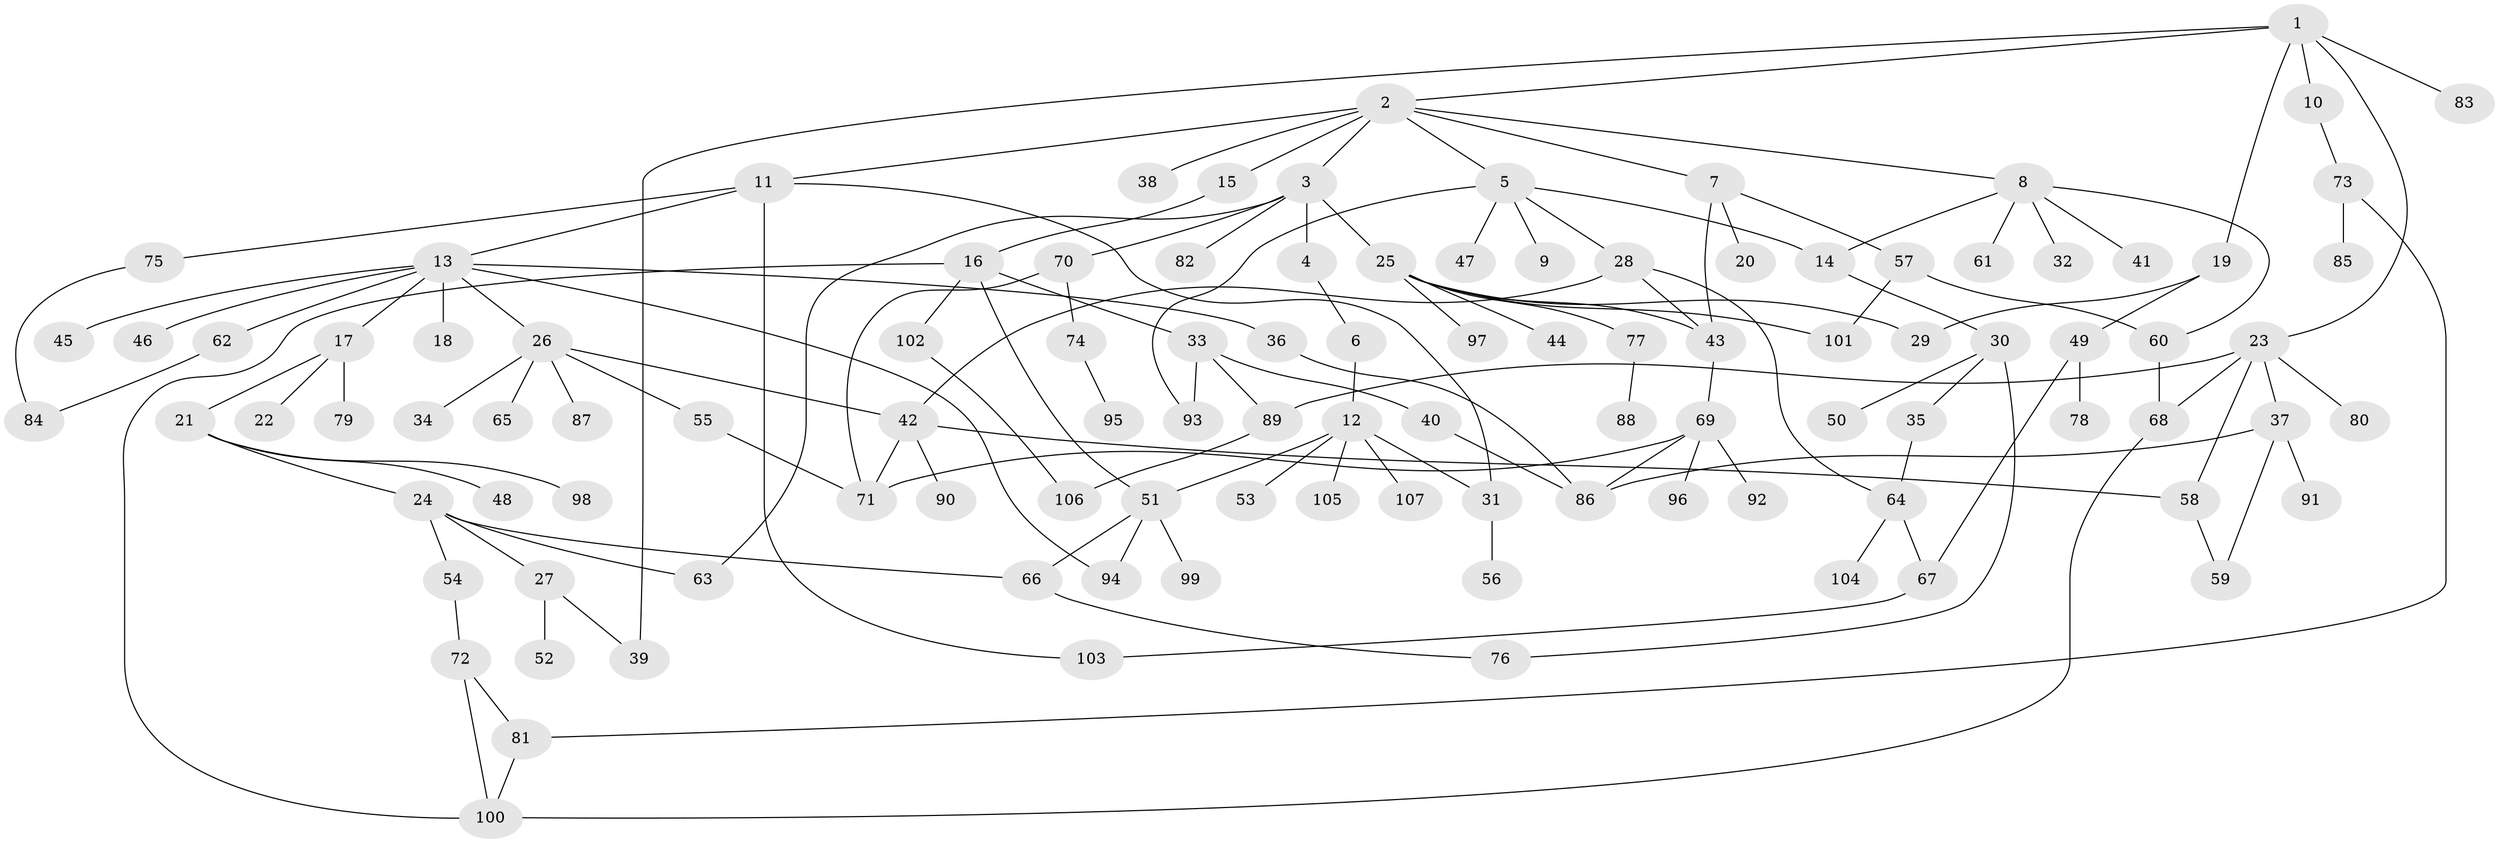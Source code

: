 // Generated by graph-tools (version 1.1) at 2025/49/03/09/25 03:49:19]
// undirected, 107 vertices, 140 edges
graph export_dot {
graph [start="1"]
  node [color=gray90,style=filled];
  1;
  2;
  3;
  4;
  5;
  6;
  7;
  8;
  9;
  10;
  11;
  12;
  13;
  14;
  15;
  16;
  17;
  18;
  19;
  20;
  21;
  22;
  23;
  24;
  25;
  26;
  27;
  28;
  29;
  30;
  31;
  32;
  33;
  34;
  35;
  36;
  37;
  38;
  39;
  40;
  41;
  42;
  43;
  44;
  45;
  46;
  47;
  48;
  49;
  50;
  51;
  52;
  53;
  54;
  55;
  56;
  57;
  58;
  59;
  60;
  61;
  62;
  63;
  64;
  65;
  66;
  67;
  68;
  69;
  70;
  71;
  72;
  73;
  74;
  75;
  76;
  77;
  78;
  79;
  80;
  81;
  82;
  83;
  84;
  85;
  86;
  87;
  88;
  89;
  90;
  91;
  92;
  93;
  94;
  95;
  96;
  97;
  98;
  99;
  100;
  101;
  102;
  103;
  104;
  105;
  106;
  107;
  1 -- 2;
  1 -- 10;
  1 -- 19;
  1 -- 23;
  1 -- 39;
  1 -- 83;
  2 -- 3;
  2 -- 5;
  2 -- 7;
  2 -- 8;
  2 -- 11;
  2 -- 15;
  2 -- 38;
  3 -- 4;
  3 -- 25;
  3 -- 70;
  3 -- 82;
  3 -- 63;
  4 -- 6;
  5 -- 9;
  5 -- 14;
  5 -- 28;
  5 -- 47;
  5 -- 93;
  6 -- 12;
  7 -- 20;
  7 -- 57;
  7 -- 43;
  8 -- 32;
  8 -- 41;
  8 -- 61;
  8 -- 14;
  8 -- 60;
  10 -- 73;
  11 -- 13;
  11 -- 75;
  11 -- 31;
  11 -- 103;
  12 -- 31;
  12 -- 51;
  12 -- 53;
  12 -- 105;
  12 -- 107;
  13 -- 17;
  13 -- 18;
  13 -- 26;
  13 -- 36;
  13 -- 45;
  13 -- 46;
  13 -- 62;
  13 -- 94;
  14 -- 30;
  15 -- 16;
  16 -- 33;
  16 -- 102;
  16 -- 51;
  16 -- 100;
  17 -- 21;
  17 -- 22;
  17 -- 79;
  19 -- 29;
  19 -- 49;
  21 -- 24;
  21 -- 48;
  21 -- 98;
  23 -- 37;
  23 -- 68;
  23 -- 80;
  23 -- 89;
  23 -- 58;
  24 -- 27;
  24 -- 54;
  24 -- 63;
  24 -- 66;
  25 -- 44;
  25 -- 77;
  25 -- 97;
  25 -- 29;
  25 -- 101;
  25 -- 43;
  26 -- 34;
  26 -- 42;
  26 -- 55;
  26 -- 65;
  26 -- 87;
  27 -- 52;
  27 -- 39;
  28 -- 43;
  28 -- 64;
  28 -- 42;
  30 -- 35;
  30 -- 50;
  30 -- 76;
  31 -- 56;
  33 -- 40;
  33 -- 93;
  33 -- 89;
  35 -- 64;
  36 -- 86;
  37 -- 59;
  37 -- 86;
  37 -- 91;
  40 -- 86;
  42 -- 58;
  42 -- 90;
  42 -- 71;
  43 -- 69;
  49 -- 78;
  49 -- 67;
  51 -- 94;
  51 -- 99;
  51 -- 66;
  54 -- 72;
  55 -- 71;
  57 -- 60;
  57 -- 101;
  58 -- 59;
  60 -- 68;
  62 -- 84;
  64 -- 67;
  64 -- 104;
  66 -- 76;
  67 -- 103;
  68 -- 100;
  69 -- 92;
  69 -- 96;
  69 -- 71;
  69 -- 86;
  70 -- 74;
  70 -- 71;
  72 -- 81;
  72 -- 100;
  73 -- 85;
  73 -- 81;
  74 -- 95;
  75 -- 84;
  77 -- 88;
  81 -- 100;
  89 -- 106;
  102 -- 106;
}
